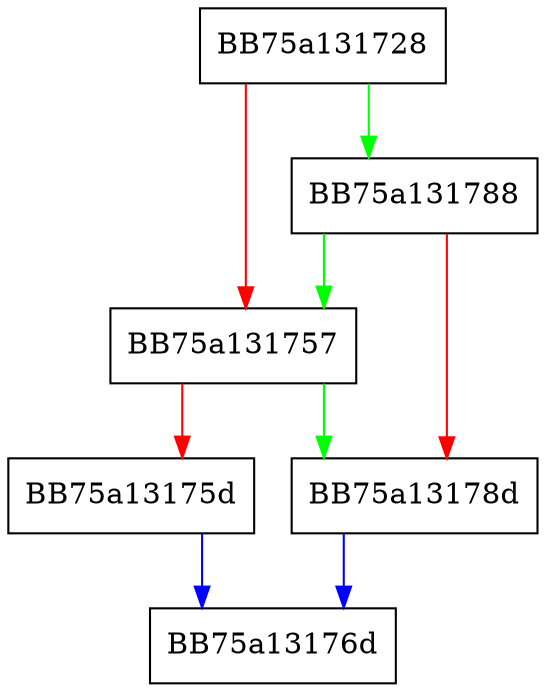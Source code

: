 digraph GetKey {
  node [shape="box"];
  graph [splines=ortho];
  BB75a131728 -> BB75a131788 [color="green"];
  BB75a131728 -> BB75a131757 [color="red"];
  BB75a131757 -> BB75a13178d [color="green"];
  BB75a131757 -> BB75a13175d [color="red"];
  BB75a13175d -> BB75a13176d [color="blue"];
  BB75a131788 -> BB75a131757 [color="green"];
  BB75a131788 -> BB75a13178d [color="red"];
  BB75a13178d -> BB75a13176d [color="blue"];
}